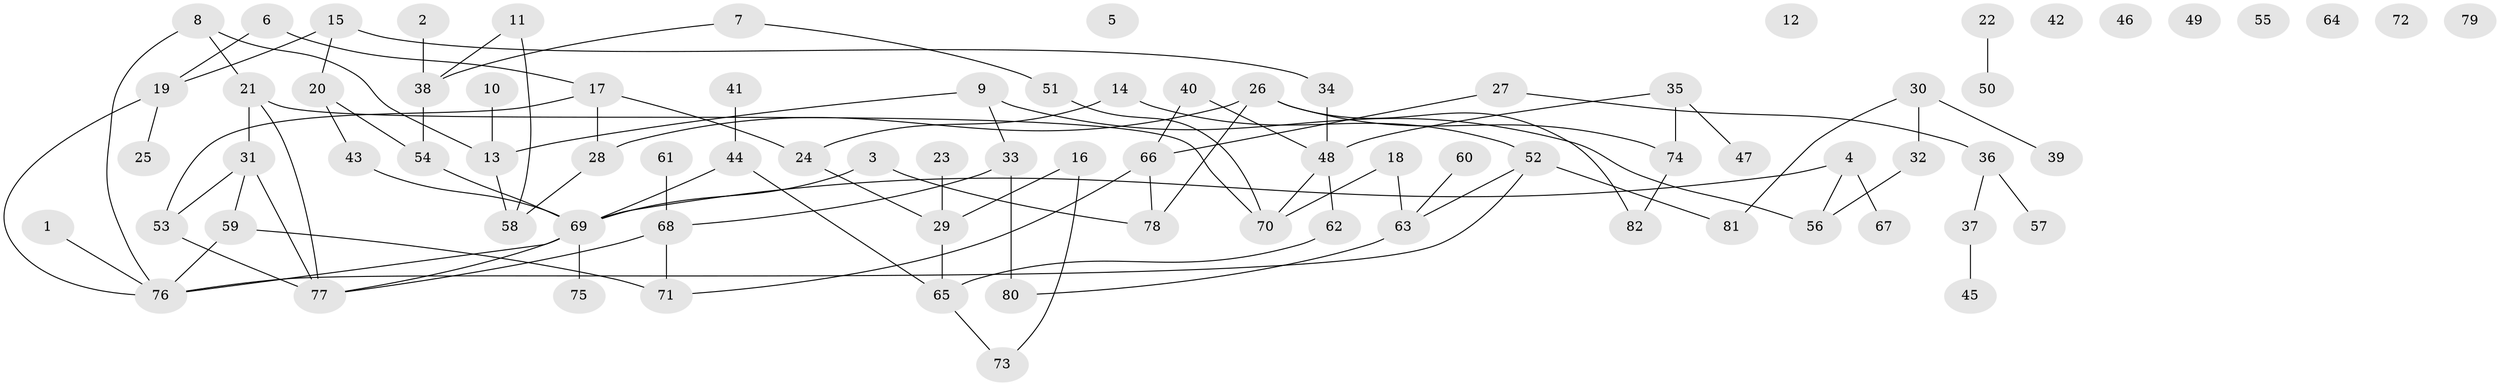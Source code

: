 // Generated by graph-tools (version 1.1) at 2025/49/03/09/25 03:49:12]
// undirected, 82 vertices, 97 edges
graph export_dot {
graph [start="1"]
  node [color=gray90,style=filled];
  1;
  2;
  3;
  4;
  5;
  6;
  7;
  8;
  9;
  10;
  11;
  12;
  13;
  14;
  15;
  16;
  17;
  18;
  19;
  20;
  21;
  22;
  23;
  24;
  25;
  26;
  27;
  28;
  29;
  30;
  31;
  32;
  33;
  34;
  35;
  36;
  37;
  38;
  39;
  40;
  41;
  42;
  43;
  44;
  45;
  46;
  47;
  48;
  49;
  50;
  51;
  52;
  53;
  54;
  55;
  56;
  57;
  58;
  59;
  60;
  61;
  62;
  63;
  64;
  65;
  66;
  67;
  68;
  69;
  70;
  71;
  72;
  73;
  74;
  75;
  76;
  77;
  78;
  79;
  80;
  81;
  82;
  1 -- 76;
  2 -- 38;
  3 -- 69;
  3 -- 78;
  4 -- 56;
  4 -- 67;
  4 -- 69;
  6 -- 17;
  6 -- 19;
  7 -- 38;
  7 -- 51;
  8 -- 13;
  8 -- 21;
  8 -- 76;
  9 -- 13;
  9 -- 33;
  9 -- 56;
  10 -- 13;
  11 -- 38;
  11 -- 58;
  13 -- 58;
  14 -- 24;
  14 -- 52;
  15 -- 19;
  15 -- 20;
  15 -- 34;
  16 -- 29;
  16 -- 73;
  17 -- 24;
  17 -- 28;
  17 -- 53;
  18 -- 63;
  18 -- 70;
  19 -- 25;
  19 -- 76;
  20 -- 43;
  20 -- 54;
  21 -- 31;
  21 -- 70;
  21 -- 77;
  22 -- 50;
  23 -- 29;
  24 -- 29;
  26 -- 28;
  26 -- 74;
  26 -- 78;
  26 -- 82;
  27 -- 36;
  27 -- 66;
  28 -- 58;
  29 -- 65;
  30 -- 32;
  30 -- 39;
  30 -- 81;
  31 -- 53;
  31 -- 59;
  31 -- 77;
  32 -- 56;
  33 -- 68;
  33 -- 80;
  34 -- 48;
  35 -- 47;
  35 -- 48;
  35 -- 74;
  36 -- 37;
  36 -- 57;
  37 -- 45;
  38 -- 54;
  40 -- 48;
  40 -- 66;
  41 -- 44;
  43 -- 69;
  44 -- 65;
  44 -- 69;
  48 -- 62;
  48 -- 70;
  51 -- 70;
  52 -- 63;
  52 -- 76;
  52 -- 81;
  53 -- 77;
  54 -- 69;
  59 -- 71;
  59 -- 76;
  60 -- 63;
  61 -- 68;
  62 -- 65;
  63 -- 80;
  65 -- 73;
  66 -- 71;
  66 -- 78;
  68 -- 71;
  68 -- 77;
  69 -- 75;
  69 -- 76;
  69 -- 77;
  74 -- 82;
}
